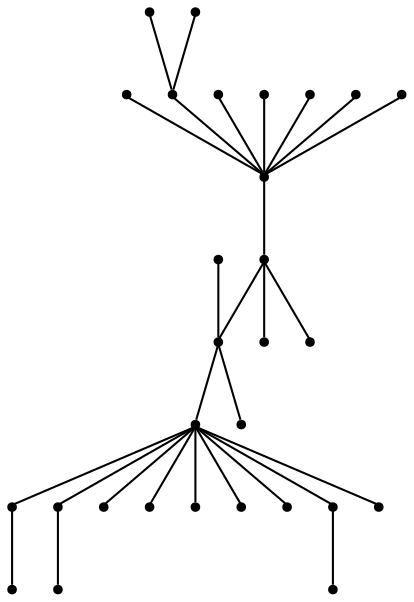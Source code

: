 graph {
  node [shape=point,comment="{\"directed\":false,\"doi\":\"10.4230/LIPIcs.GD.2024.15\",\"figure\":\"1\"}"]

  v0 [pos="1472.626082359052,1067.3202502103848"]
  v1 [pos="1529.0537485791554,1088.5763732640548"]
  v2 [pos="1461.1377548164144,1009.1880426805624"]
  v3 [pos="1517.1088031664508,983.5509652574292"]
  v4 [pos="1404.21047996299,1055.077242657421"]
  v5 [pos="1424.36907779779,1106.596246210247"]
  v6 [pos="1443.928475970783,1033.3958292900195"]
  v7 [pos="1415.1280987638472,1007.2550031517283"]
  v8 [pos="1446.3795854343102,1087.7243938644438"]
  v9 [pos="1367.5828584368178,1102.9434799052428"]
  v10 [pos="1395.4624955987908,1125.7607598378722"]
  v11 [pos="1366.3971782739304,1075.8790190850002"]
  v12 [pos="1389.2630494692814,1183.7186930740875"]
  v13 [pos="1340.164926809202,1020.8268442458764"]
  v14 [pos="1292.193594597848,1044.5563779416116"]
  v15 [pos="1309.4351801117236,961.3857674682633"]
  v16 [pos="1359.5751292268778,926.4284010015601"]
  v17 [pos="1340.5962335494241,907.8981192773658"]
  v18 [pos="1294.0924381026477,1073.2333051464466"]
  v19 [pos="1274.9445047791437,890.5149419810023"]
  v20 [pos="1244.2295123081076,933.2516274376433"]
  v21 [pos="1265.3785511886495,807.4792494394433"]
  v22 [pos="1242.2532091144858,861.0662104528926"]
  v23 [pos="1221.275497328925,976.3055162692589"]
  v24 [pos="1212.6568668293107,896.4079690431181"]
  v25 [pos="1197.2441694362412,821.465317831238"]
  v26 [pos="1190.009383623627,975.5461737342175"]
  v27 [pos="1184.206012159128,916.5618596436796"]
  v28 [pos="1179.9230891678276,946.9486586390924"]

  v0 -- v1 [id="-1",pos="1472.626082359052,1067.3202502103848 1529.0537485791554,1088.5763732640548 1529.0537485791554,1088.5763732640548 1529.0537485791554,1088.5763732640548"]
  v2 -- v3 [id="-2",pos="1461.1377548164144,1009.1880426805624 1517.1088031664508,983.5509652574292 1517.1088031664508,983.5509652574292 1517.1088031664508,983.5509652574292"]
  v4 -- v0 [id="-3",pos="1404.21047996299,1055.077242657421 1472.626082359052,1067.3202502103848 1472.626082359052,1067.3202502103848 1472.626082359052,1067.3202502103848"]
  v4 -- v5 [id="-4",pos="1404.21047996299,1055.077242657421 1424.36907779779,1106.596246210247 1424.36907779779,1106.596246210247 1424.36907779779,1106.596246210247"]
  v4 -- v6 [id="-5",pos="1404.21047996299,1055.077242657421 1443.928475970783,1033.3958292900195 1443.928475970783,1033.3958292900195 1443.928475970783,1033.3958292900195"]
  v4 -- v7 [id="-6",pos="1404.21047996299,1055.077242657421 1415.1280987638472,1007.2550031517283 1415.1280987638472,1007.2550031517283 1415.1280987638472,1007.2550031517283"]
  v4 -- v8 [id="-7",pos="1404.21047996299,1055.077242657421 1446.3795854343102,1087.7243938644438 1446.3795854343102,1087.7243938644438 1446.3795854343102,1087.7243938644438"]
  v4 -- v9 [id="-8",pos="1404.21047996299,1055.077242657421 1367.5828584368178,1102.9434799052428 1367.5828584368178,1102.9434799052428 1367.5828584368178,1102.9434799052428"]
  v4 -- v10 [id="-9",pos="1404.21047996299,1055.077242657421 1395.4624955987908,1125.7607598378722 1395.4624955987908,1125.7607598378722 1395.4624955987908,1125.7607598378722"]
  v4 -- v2 [id="-10",pos="1404.21047996299,1055.077242657421 1461.1377548164144,1009.1880426805624 1461.1377548164144,1009.1880426805624 1461.1377548164144,1009.1880426805624"]
  v4 -- v11 [id="-11",pos="1404.21047996299,1055.077242657421 1366.3971782739304,1075.8790190850002 1366.3971782739304,1075.8790190850002 1366.3971782739304,1075.8790190850002"]
  v10 -- v12 [id="-12",pos="1395.4624955987908,1125.7607598378722 1389.2630494692814,1183.7186930740875 1389.2630494692814,1183.7186930740875 1389.2630494692814,1183.7186930740875"]
  v13 -- v14 [id="-13",pos="1340.164926809202,1020.8268442458764 1292.193594597848,1044.5563779416116 1292.193594597848,1044.5563779416116 1292.193594597848,1044.5563779416116"]
  v13 -- v4 [id="-14",pos="1340.164926809202,1020.8268442458764 1404.21047996299,1055.077242657421 1404.21047996299,1055.077242657421 1404.21047996299,1055.077242657421"]
  v15 -- v13 [id="-15",pos="1309.4351801117236,961.3857674682633 1340.164926809202,1020.8268442458764 1340.164926809202,1020.8268442458764 1340.164926809202,1020.8268442458764"]
  v15 -- v16 [id="-16",pos="1309.4351801117236,961.3857674682633 1359.5751292268778,926.4284010015601 1359.5751292268778,926.4284010015601 1359.5751292268778,926.4284010015601"]
  v15 -- v17 [id="-17",pos="1309.4351801117236,961.3857674682633 1340.5962335494241,907.8981192773658 1340.5962335494241,907.8981192773658 1340.5962335494241,907.8981192773658"]
  v18 -- v13 [id="-18",pos="1294.0924381026477,1073.2333051464466 1340.164926809202,1020.8268442458764 1340.164926809202,1020.8268442458764 1340.164926809202,1020.8268442458764"]
  v19 -- v20 [id="-19",pos="1274.9445047791437,890.5149419810023 1244.2295123081076,933.2516274376433 1244.2295123081076,933.2516274376433 1244.2295123081076,933.2516274376433"]
  v21 -- v22 [id="-20",pos="1265.3785511886495,807.4792494394433 1242.2532091144858,861.0662104528926 1242.2532091144858,861.0662104528926 1242.2532091144858,861.0662104528926"]
  v20 -- v15 [id="-21",pos="1244.2295123081076,933.2516274376433 1309.4351801117236,961.3857674682633 1309.4351801117236,961.3857674682633 1309.4351801117236,961.3857674682633"]
  v22 -- v20 [id="-22",pos="1242.2532091144858,861.0662104528926 1244.2295123081076,933.2516274376433 1244.2295123081076,933.2516274376433 1244.2295123081076,933.2516274376433"]
  v23 -- v20 [id="-23",pos="1221.275497328925,976.3055162692589 1244.2295123081076,933.2516274376433 1244.2295123081076,933.2516274376433 1244.2295123081076,933.2516274376433"]
  v24 -- v20 [id="-24",pos="1212.6568668293107,896.4079690431181 1244.2295123081076,933.2516274376433 1244.2295123081076,933.2516274376433 1244.2295123081076,933.2516274376433"]
  v25 -- v22 [id="-25",pos="1197.2441694362412,821.465317831238 1242.2532091144858,861.0662104528926 1242.2532091144858,861.0662104528926 1242.2532091144858,861.0662104528926"]
  v26 -- v20 [id="-26",pos="1190.009383623627,975.5461737342175 1244.2295123081076,933.2516274376433 1244.2295123081076,933.2516274376433 1244.2295123081076,933.2516274376433"]
  v27 -- v20 [id="-27",pos="1184.206012159128,916.5618596436796 1244.2295123081076,933.2516274376433 1244.2295123081076,933.2516274376433 1244.2295123081076,933.2516274376433"]
  v28 -- v20 [id="-28",pos="1179.9230891678276,946.9486586390924 1244.2295123081076,933.2516274376433 1244.2295123081076,933.2516274376433 1244.2295123081076,933.2516274376433"]
}